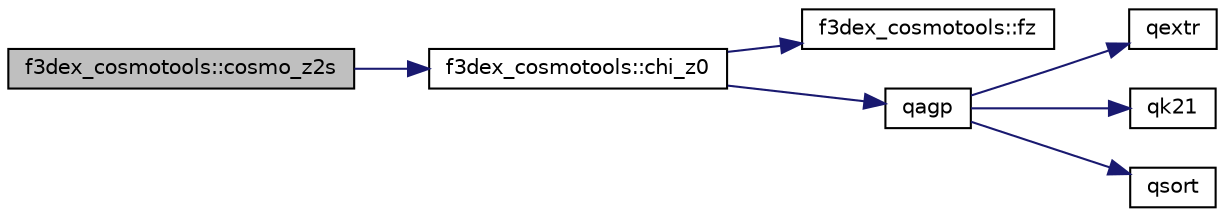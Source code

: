 digraph G
{
  edge [fontname="Helvetica",fontsize="10",labelfontname="Helvetica",labelfontsize="10"];
  node [fontname="Helvetica",fontsize="10",shape=record];
  rankdir=LR;
  Node1 [label="f3dex_cosmotools::cosmo_z2s",height=0.2,width=0.4,color="black", fillcolor="grey75", style="filled" fontcolor="black"];
  Node1 -> Node2 [color="midnightblue",fontsize="10",style="solid",fontname="Helvetica"];
  Node2 [label="f3dex_cosmotools::chi_z0",height=0.2,width=0.4,color="black", fillcolor="white", style="filled",URL="$namespacef3dex__cosmotools.html#abdbb37c7c522bf29ebf089412b9d7854"];
  Node2 -> Node3 [color="midnightblue",fontsize="10",style="solid",fontname="Helvetica"];
  Node3 [label="f3dex_cosmotools::fz",height=0.2,width=0.4,color="black", fillcolor="white", style="filled",URL="$namespacef3dex__cosmotools.html#abba0e9b02d0f46a5abce5a0830da7f4d"];
  Node2 -> Node4 [color="midnightblue",fontsize="10",style="solid",fontname="Helvetica"];
  Node4 [label="qagp",height=0.2,width=0.4,color="black", fillcolor="white", style="filled",URL="$quadpack_8f90.html#a99cf2a02a14029fad4762555f04cac0e"];
  Node4 -> Node5 [color="midnightblue",fontsize="10",style="solid",fontname="Helvetica"];
  Node5 [label="qextr",height=0.2,width=0.4,color="black", fillcolor="white", style="filled",URL="$quadpack_8f90.html#a5a75101d080f224c63adde98a0e64386"];
  Node4 -> Node6 [color="midnightblue",fontsize="10",style="solid",fontname="Helvetica"];
  Node6 [label="qk21",height=0.2,width=0.4,color="black", fillcolor="white", style="filled",URL="$quadpack_8f90.html#a27241a527b249e9de59a5ed6bee5f805"];
  Node4 -> Node7 [color="midnightblue",fontsize="10",style="solid",fontname="Helvetica"];
  Node7 [label="qsort",height=0.2,width=0.4,color="black", fillcolor="white", style="filled",URL="$quadpack_8f90.html#a55e08a684c5a6315fb37dd0fdc66d8e6"];
}
